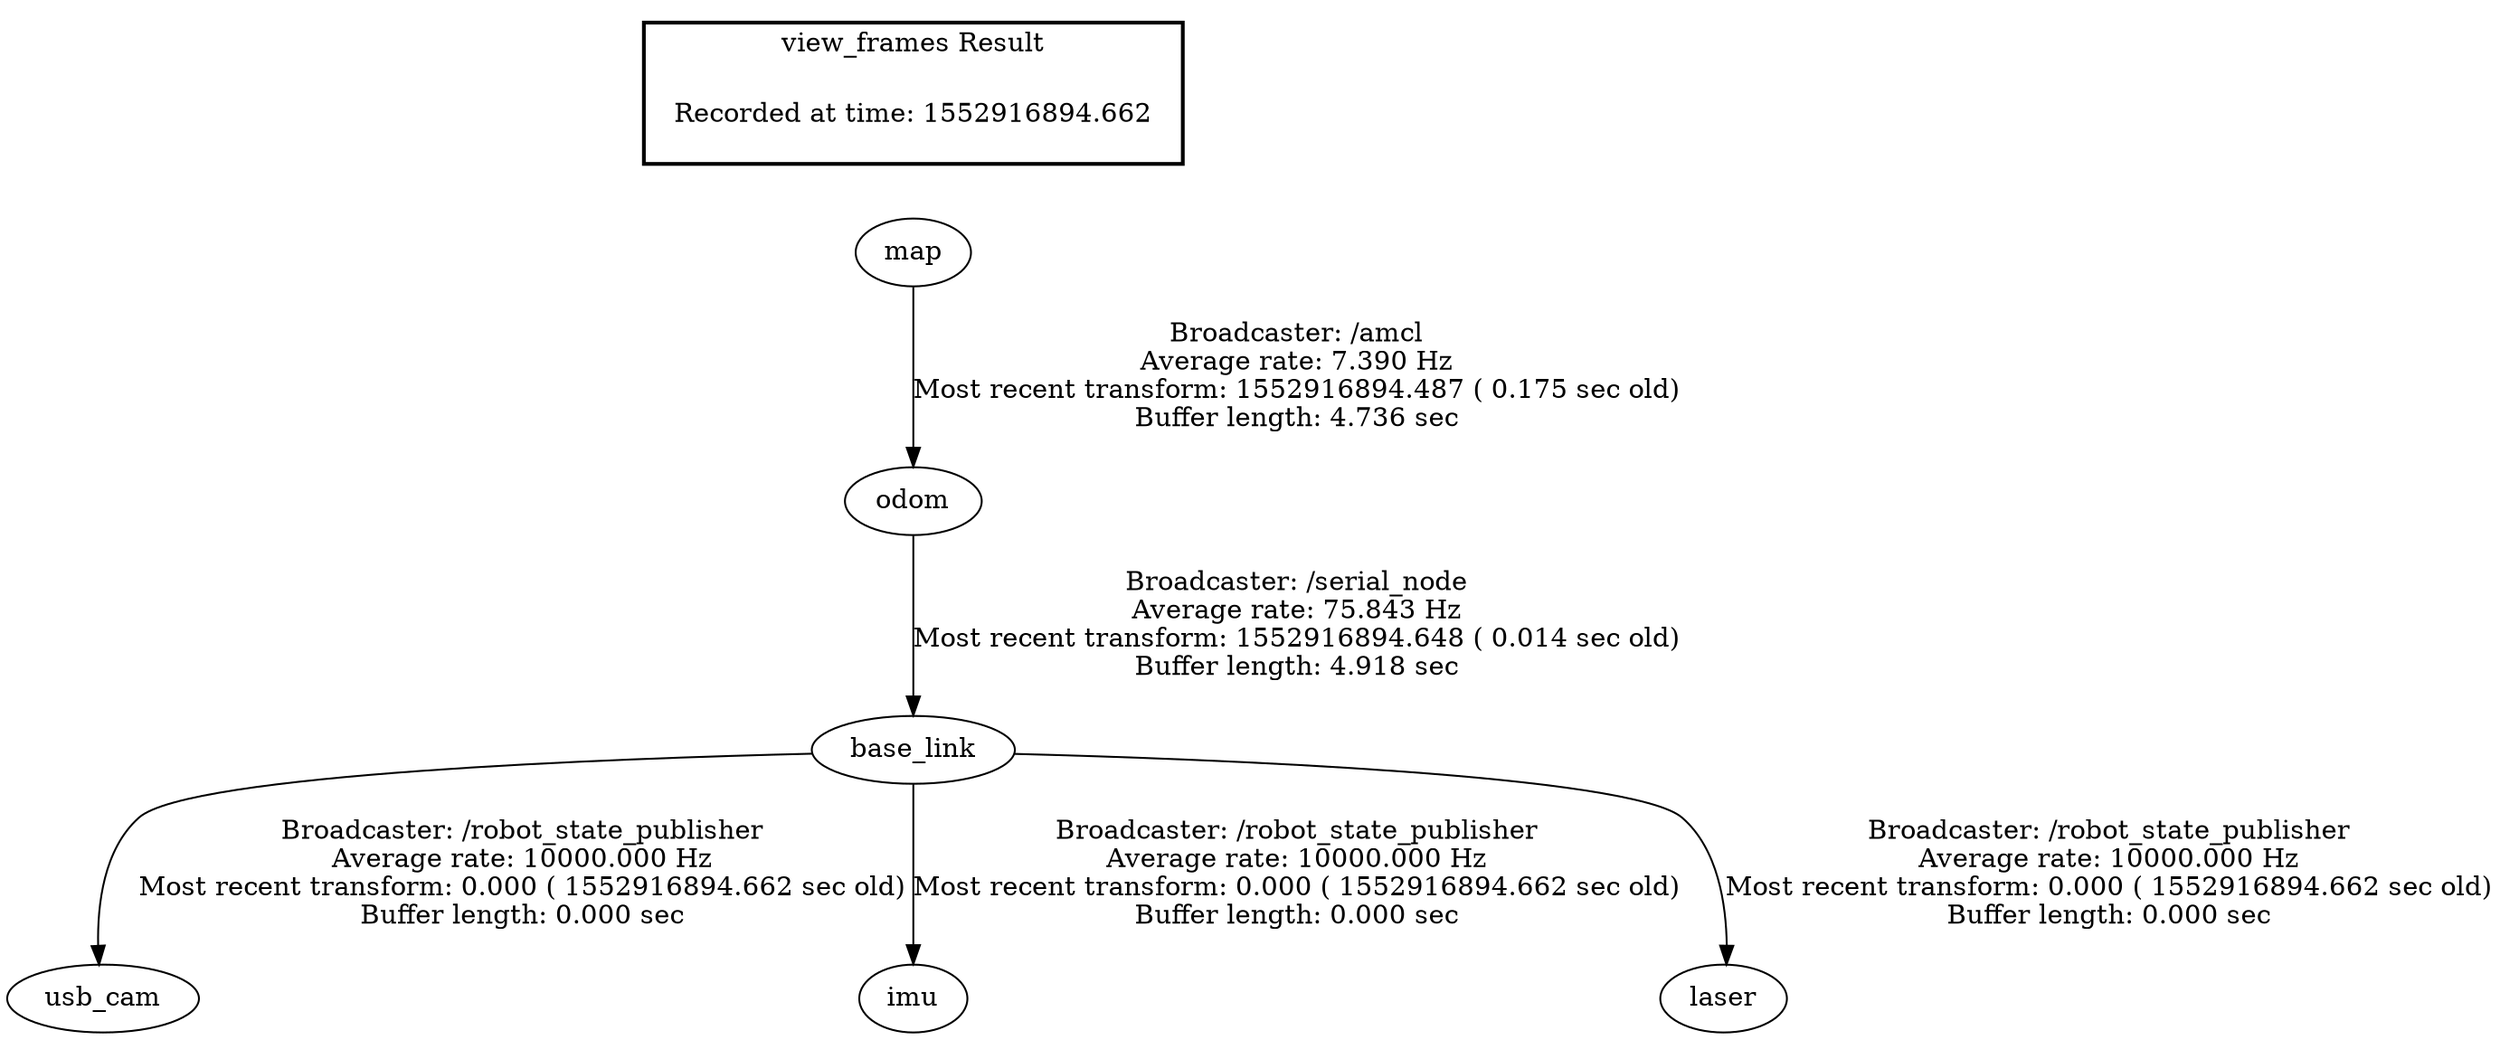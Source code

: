 digraph G {
"base_link" -> "usb_cam"[label="Broadcaster: /robot_state_publisher\nAverage rate: 10000.000 Hz\nMost recent transform: 0.000 ( 1552916894.662 sec old)\nBuffer length: 0.000 sec\n"];
"odom" -> "base_link"[label="Broadcaster: /serial_node\nAverage rate: 75.843 Hz\nMost recent transform: 1552916894.648 ( 0.014 sec old)\nBuffer length: 4.918 sec\n"];
"base_link" -> "imu"[label="Broadcaster: /robot_state_publisher\nAverage rate: 10000.000 Hz\nMost recent transform: 0.000 ( 1552916894.662 sec old)\nBuffer length: 0.000 sec\n"];
"base_link" -> "laser"[label="Broadcaster: /robot_state_publisher\nAverage rate: 10000.000 Hz\nMost recent transform: 0.000 ( 1552916894.662 sec old)\nBuffer length: 0.000 sec\n"];
"map" -> "odom"[label="Broadcaster: /amcl\nAverage rate: 7.390 Hz\nMost recent transform: 1552916894.487 ( 0.175 sec old)\nBuffer length: 4.736 sec\n"];
edge [style=invis];
 subgraph cluster_legend { style=bold; color=black; label ="view_frames Result";
"Recorded at time: 1552916894.662"[ shape=plaintext ] ;
 }->"map";
}